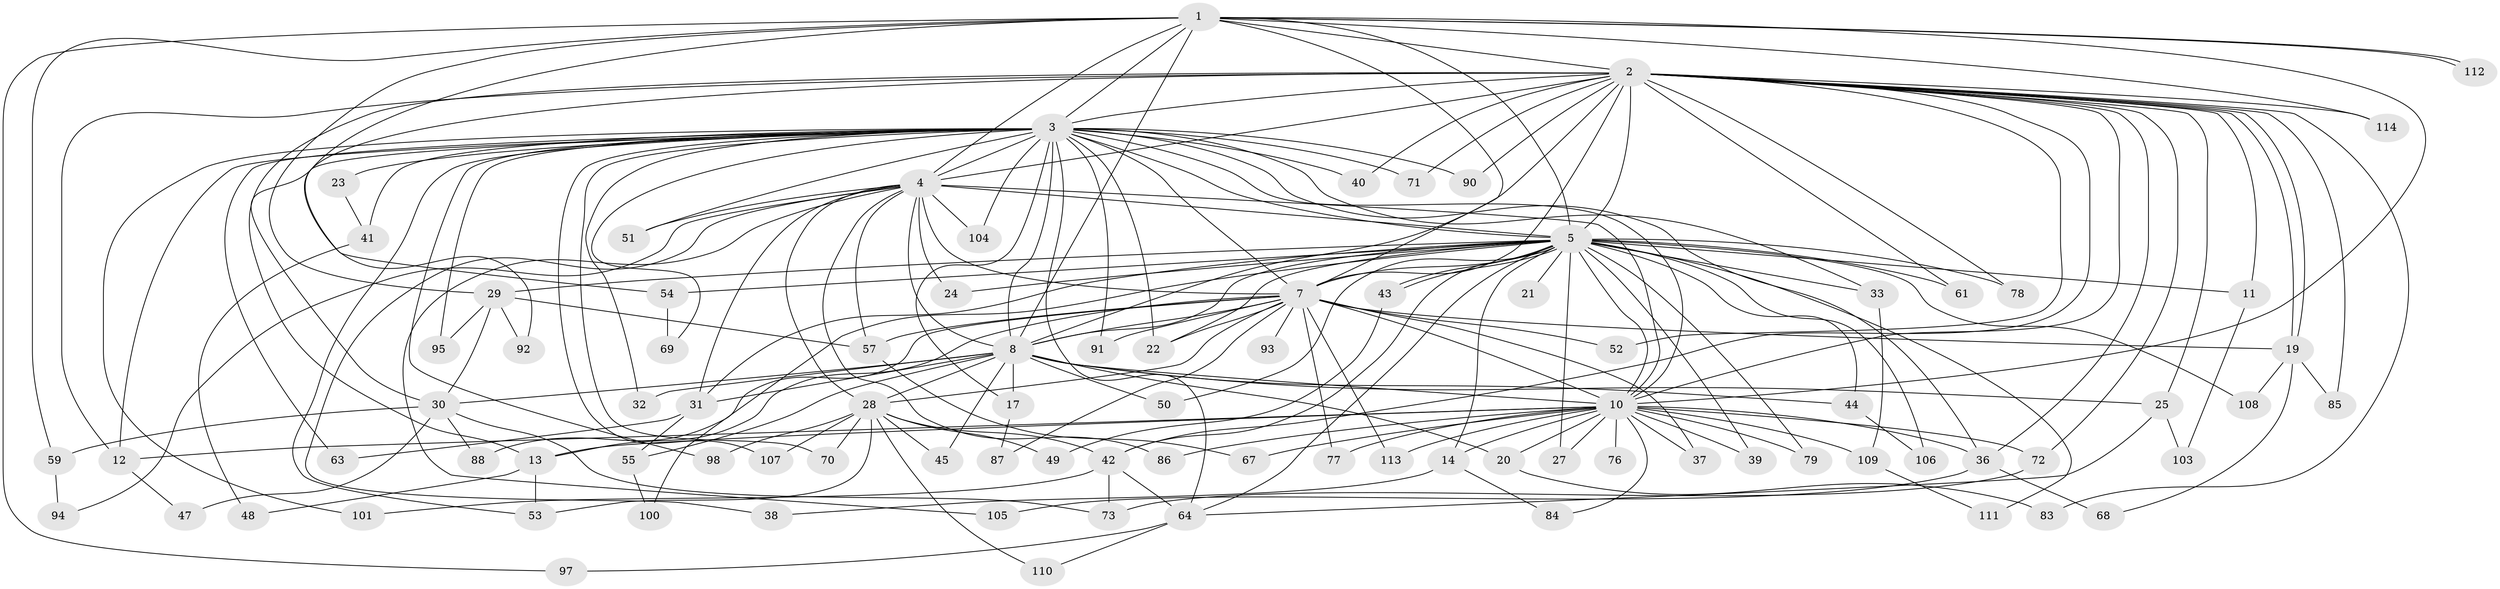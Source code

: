 // Generated by graph-tools (version 1.1) at 2025/51/02/27/25 19:51:52]
// undirected, 90 vertices, 202 edges
graph export_dot {
graph [start="1"]
  node [color=gray90,style=filled];
  1 [super="+99"];
  2 [super="+15"];
  3 [super="+9"];
  4 [super="+16"];
  5 [super="+6"];
  7 [super="+82"];
  8 [super="+62"];
  10 [super="+60"];
  11 [super="+26"];
  12 [super="+18"];
  13 [super="+66"];
  14;
  17;
  19 [super="+56"];
  20;
  21 [super="+74"];
  22 [super="+46"];
  23;
  24;
  25 [super="+65"];
  27;
  28 [super="+35"];
  29 [super="+34"];
  30 [super="+80"];
  31 [super="+81"];
  32;
  33;
  36 [super="+75"];
  37;
  38;
  39;
  40;
  41;
  42 [super="+89"];
  43;
  44;
  45;
  47;
  48;
  49;
  50;
  51;
  52;
  53 [super="+102"];
  54;
  55;
  57 [super="+58"];
  59;
  61;
  63;
  64 [super="+116"];
  67;
  68;
  69;
  70;
  71;
  72 [super="+96"];
  73;
  76;
  77;
  78;
  79;
  83;
  84;
  85;
  86;
  87;
  88;
  90;
  91;
  92;
  93;
  94;
  95;
  97;
  98;
  100;
  101;
  103;
  104;
  105;
  106 [super="+115"];
  107;
  108;
  109;
  110;
  111;
  112;
  113;
  114;
  1 -- 2;
  1 -- 3 [weight=2];
  1 -- 4;
  1 -- 5 [weight=2];
  1 -- 7;
  1 -- 8;
  1 -- 10;
  1 -- 29;
  1 -- 54;
  1 -- 59 [weight=2];
  1 -- 97;
  1 -- 112;
  1 -- 112;
  1 -- 114;
  2 -- 3 [weight=3];
  2 -- 4;
  2 -- 5 [weight=2];
  2 -- 7 [weight=2];
  2 -- 8;
  2 -- 10;
  2 -- 11;
  2 -- 19;
  2 -- 19;
  2 -- 25;
  2 -- 36;
  2 -- 40;
  2 -- 52;
  2 -- 61;
  2 -- 71;
  2 -- 72;
  2 -- 78;
  2 -- 83;
  2 -- 85;
  2 -- 92;
  2 -- 114;
  2 -- 90;
  2 -- 42;
  2 -- 12;
  2 -- 13;
  3 -- 4 [weight=3];
  3 -- 5 [weight=4];
  3 -- 7 [weight=2];
  3 -- 8 [weight=2];
  3 -- 10 [weight=2];
  3 -- 12 [weight=2];
  3 -- 17 [weight=2];
  3 -- 23 [weight=2];
  3 -- 40;
  3 -- 64;
  3 -- 69;
  3 -- 71;
  3 -- 90;
  3 -- 70;
  3 -- 22;
  3 -- 91;
  3 -- 30;
  3 -- 95;
  3 -- 32;
  3 -- 33;
  3 -- 98;
  3 -- 36;
  3 -- 101;
  3 -- 104;
  3 -- 41;
  3 -- 107;
  3 -- 51;
  3 -- 53;
  3 -- 63;
  4 -- 5 [weight=2];
  4 -- 7;
  4 -- 8;
  4 -- 10;
  4 -- 24;
  4 -- 31;
  4 -- 38;
  4 -- 51;
  4 -- 57;
  4 -- 86;
  4 -- 94;
  4 -- 104;
  4 -- 105;
  4 -- 28;
  5 -- 7 [weight=2];
  5 -- 8 [weight=2];
  5 -- 10 [weight=2];
  5 -- 24;
  5 -- 29;
  5 -- 43;
  5 -- 43;
  5 -- 106 [weight=2];
  5 -- 31;
  5 -- 64;
  5 -- 11 [weight=2];
  5 -- 14;
  5 -- 78;
  5 -- 79;
  5 -- 21 [weight=2];
  5 -- 27;
  5 -- 33;
  5 -- 100;
  5 -- 39;
  5 -- 42;
  5 -- 44;
  5 -- 108;
  5 -- 111;
  5 -- 50;
  5 -- 54;
  5 -- 61;
  5 -- 22;
  7 -- 8;
  7 -- 10;
  7 -- 13;
  7 -- 22;
  7 -- 28;
  7 -- 37;
  7 -- 52;
  7 -- 57;
  7 -- 77;
  7 -- 87;
  7 -- 88;
  7 -- 91;
  7 -- 93 [weight=2];
  7 -- 113;
  7 -- 19;
  8 -- 10;
  8 -- 20;
  8 -- 25;
  8 -- 28;
  8 -- 30 [weight=2];
  8 -- 31;
  8 -- 32;
  8 -- 44;
  8 -- 45;
  8 -- 50;
  8 -- 55;
  8 -- 17;
  10 -- 13;
  10 -- 14;
  10 -- 20;
  10 -- 27;
  10 -- 37;
  10 -- 39;
  10 -- 72;
  10 -- 76 [weight=2];
  10 -- 77;
  10 -- 79;
  10 -- 86;
  10 -- 109;
  10 -- 113;
  10 -- 67;
  10 -- 84;
  10 -- 36;
  10 -- 12;
  11 -- 103;
  12 -- 47;
  13 -- 48;
  13 -- 53;
  14 -- 38;
  14 -- 84;
  17 -- 87;
  19 -- 68;
  19 -- 108;
  19 -- 85;
  20 -- 83;
  23 -- 41;
  25 -- 64;
  25 -- 103;
  28 -- 42;
  28 -- 53;
  28 -- 107;
  28 -- 110;
  28 -- 49;
  28 -- 98;
  28 -- 70;
  28 -- 45;
  29 -- 92;
  29 -- 30;
  29 -- 95;
  29 -- 57;
  30 -- 47;
  30 -- 59;
  30 -- 73;
  30 -- 88;
  31 -- 55;
  31 -- 63;
  33 -- 109;
  36 -- 68;
  36 -- 105;
  41 -- 48;
  42 -- 73;
  42 -- 101;
  42 -- 64;
  43 -- 49;
  44 -- 106;
  54 -- 69;
  55 -- 100;
  57 -- 67;
  59 -- 94;
  64 -- 97;
  64 -- 110;
  72 -- 73;
  109 -- 111;
}
